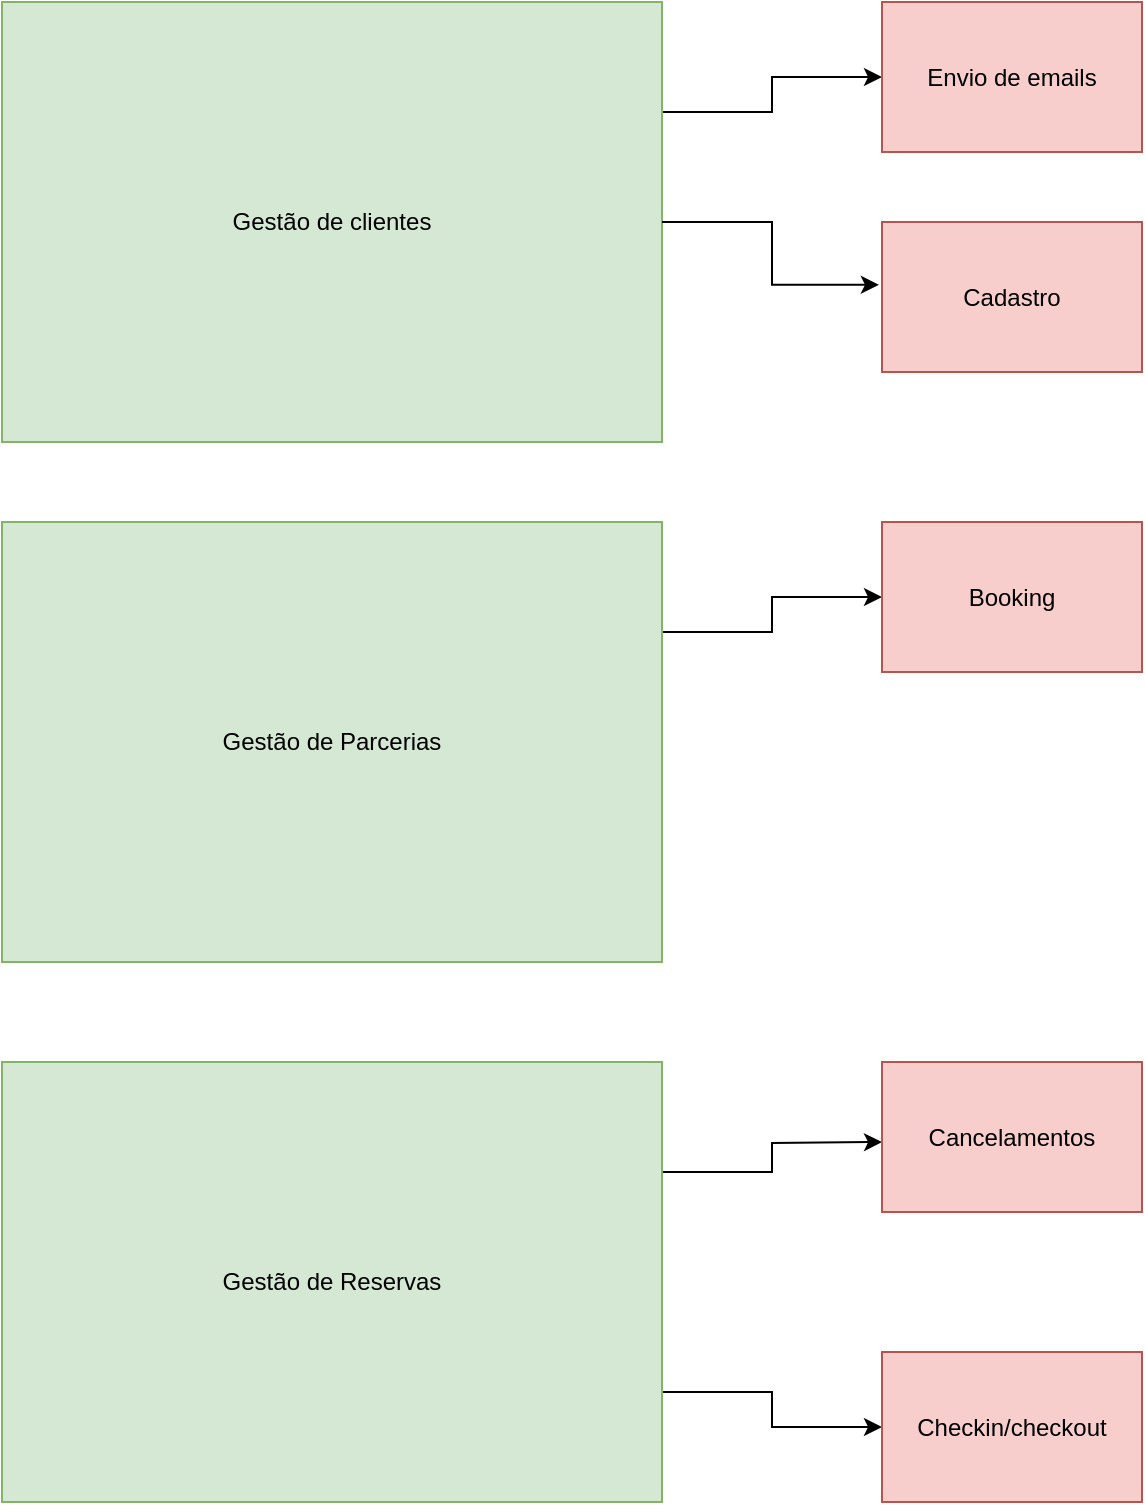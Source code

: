 <mxfile version="24.6.2" type="github">
  <diagram name="Page-1" id="12e1b939-464a-85fe-373e-61e167be1490">
    <mxGraphModel dx="1254" dy="638" grid="1" gridSize="10" guides="1" tooltips="1" connect="1" arrows="1" fold="1" page="1" pageScale="1.5" pageWidth="1169" pageHeight="826" background="none" math="0" shadow="0">
      <root>
        <mxCell id="0" />
        <mxCell id="1" parent="0" />
        <mxCell id="60da8b9f42644d3a-3" value="ATTRACT" style="text;html=1;strokeColor=none;fillColor=none;align=center;verticalAlign=middle;whiteSpace=wrap;rounded=0;shadow=0;fontSize=27;fontColor=#FFFFFF;fontStyle=1" parent="1" vertex="1">
          <mxGeometry x="316" y="425" width="280" height="60" as="geometry" />
        </mxCell>
        <mxCell id="60da8b9f42644d3a-4" value="Blog&lt;div&gt;Keywords&lt;/div&gt;&lt;div&gt;Social Media&lt;/div&gt;" style="text;html=1;strokeColor=none;fillColor=none;align=center;verticalAlign=middle;whiteSpace=wrap;rounded=0;shadow=0;fontSize=14;fontColor=#FFFFFF;" parent="1" vertex="1">
          <mxGeometry x="316" y="725" width="280" height="90" as="geometry" />
        </mxCell>
        <mxCell id="8v6UHw1AJdGYL349Nlzp-3" style="edgeStyle=orthogonalEdgeStyle;rounded=0;orthogonalLoop=1;jettySize=auto;html=1;exitX=1;exitY=0.25;exitDx=0;exitDy=0;entryX=0;entryY=0.5;entryDx=0;entryDy=0;" edge="1" parent="1" source="8v6UHw1AJdGYL349Nlzp-1" target="8v6UHw1AJdGYL349Nlzp-2">
          <mxGeometry relative="1" as="geometry" />
        </mxCell>
        <mxCell id="8v6UHw1AJdGYL349Nlzp-1" value="Gestão de clientes" style="html=1;dashed=0;whiteSpace=wrap;fillColor=#d5e8d4;strokeColor=#82b366;" vertex="1" parent="1">
          <mxGeometry x="60" y="260" width="330" height="220" as="geometry" />
        </mxCell>
        <mxCell id="8v6UHw1AJdGYL349Nlzp-2" value="Envio de emails" style="html=1;dashed=0;whiteSpace=wrap;fillColor=#f8cecc;strokeColor=#b85450;" vertex="1" parent="1">
          <mxGeometry x="500" y="260" width="130" height="75" as="geometry" />
        </mxCell>
        <mxCell id="8v6UHw1AJdGYL349Nlzp-4" value="Cadastro" style="html=1;dashed=0;whiteSpace=wrap;fillColor=#f8cecc;strokeColor=#b85450;" vertex="1" parent="1">
          <mxGeometry x="500" y="370" width="130" height="75" as="geometry" />
        </mxCell>
        <mxCell id="8v6UHw1AJdGYL349Nlzp-5" style="edgeStyle=orthogonalEdgeStyle;rounded=0;orthogonalLoop=1;jettySize=auto;html=1;exitX=1;exitY=0.5;exitDx=0;exitDy=0;entryX=-0.012;entryY=0.419;entryDx=0;entryDy=0;entryPerimeter=0;" edge="1" parent="1" source="8v6UHw1AJdGYL349Nlzp-1" target="8v6UHw1AJdGYL349Nlzp-4">
          <mxGeometry relative="1" as="geometry" />
        </mxCell>
        <mxCell id="8v6UHw1AJdGYL349Nlzp-7" style="edgeStyle=orthogonalEdgeStyle;rounded=0;orthogonalLoop=1;jettySize=auto;html=1;exitX=1;exitY=0.25;exitDx=0;exitDy=0;entryX=0;entryY=0.5;entryDx=0;entryDy=0;" edge="1" parent="1" source="8v6UHw1AJdGYL349Nlzp-6" target="8v6UHw1AJdGYL349Nlzp-8">
          <mxGeometry relative="1" as="geometry">
            <mxPoint x="470" y="570" as="targetPoint" />
          </mxGeometry>
        </mxCell>
        <mxCell id="8v6UHw1AJdGYL349Nlzp-6" value="Gestão de Parcerias" style="html=1;dashed=0;whiteSpace=wrap;fillColor=#d5e8d4;strokeColor=#82b366;" vertex="1" parent="1">
          <mxGeometry x="60" y="520" width="330" height="220" as="geometry" />
        </mxCell>
        <mxCell id="8v6UHw1AJdGYL349Nlzp-8" value="Booking" style="html=1;dashed=0;whiteSpace=wrap;fillColor=#f8cecc;strokeColor=#b85450;" vertex="1" parent="1">
          <mxGeometry x="500" y="520" width="130" height="75" as="geometry" />
        </mxCell>
        <mxCell id="8v6UHw1AJdGYL349Nlzp-10" style="edgeStyle=orthogonalEdgeStyle;rounded=0;orthogonalLoop=1;jettySize=auto;html=1;exitX=1;exitY=0.25;exitDx=0;exitDy=0;" edge="1" parent="1" source="8v6UHw1AJdGYL349Nlzp-9">
          <mxGeometry relative="1" as="geometry">
            <mxPoint x="500" y="830" as="targetPoint" />
          </mxGeometry>
        </mxCell>
        <mxCell id="8v6UHw1AJdGYL349Nlzp-14" style="edgeStyle=orthogonalEdgeStyle;rounded=0;orthogonalLoop=1;jettySize=auto;html=1;exitX=1;exitY=0.75;exitDx=0;exitDy=0;entryX=0;entryY=0.5;entryDx=0;entryDy=0;" edge="1" parent="1" source="8v6UHw1AJdGYL349Nlzp-9" target="8v6UHw1AJdGYL349Nlzp-12">
          <mxGeometry relative="1" as="geometry" />
        </mxCell>
        <mxCell id="8v6UHw1AJdGYL349Nlzp-9" value="Gestão de Reservas" style="html=1;dashed=0;whiteSpace=wrap;fillColor=#d5e8d4;strokeColor=#82b366;" vertex="1" parent="1">
          <mxGeometry x="60" y="790" width="330" height="220" as="geometry" />
        </mxCell>
        <mxCell id="8v6UHw1AJdGYL349Nlzp-11" value="Cancelamentos" style="html=1;dashed=0;whiteSpace=wrap;fillColor=#f8cecc;strokeColor=#b85450;" vertex="1" parent="1">
          <mxGeometry x="500" y="790" width="130" height="75" as="geometry" />
        </mxCell>
        <mxCell id="8v6UHw1AJdGYL349Nlzp-12" value="Checkin/checkout" style="html=1;dashed=0;whiteSpace=wrap;fillColor=#f8cecc;strokeColor=#b85450;" vertex="1" parent="1">
          <mxGeometry x="500" y="935" width="130" height="75" as="geometry" />
        </mxCell>
      </root>
    </mxGraphModel>
  </diagram>
</mxfile>
